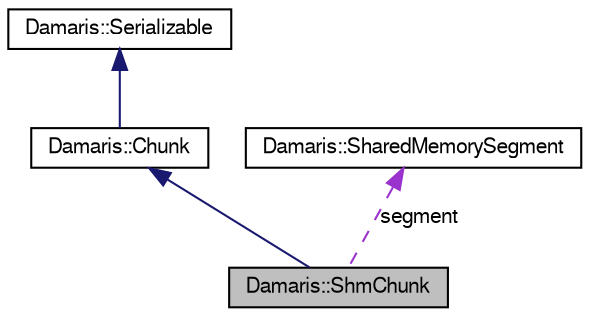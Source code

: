 digraph G
{
  edge [fontname="FreeSans",fontsize="10",labelfontname="FreeSans",labelfontsize="10"];
  node [fontname="FreeSans",fontsize="10",shape=record];
  Node1 [label="Damaris::ShmChunk",height=0.2,width=0.4,color="black", fillcolor="grey75", style="filled" fontcolor="black"];
  Node2 -> Node1 [dir=back,color="midnightblue",fontsize="10",style="solid",fontname="FreeSans"];
  Node2 [label="Damaris::Chunk",height=0.2,width=0.4,color="black", fillcolor="white", style="filled",URL="$class_damaris_1_1_chunk.html"];
  Node3 -> Node2 [dir=back,color="midnightblue",fontsize="10",style="solid",fontname="FreeSans"];
  Node3 [label="Damaris::Serializable",height=0.2,width=0.4,color="black", fillcolor="white", style="filled",URL="$class_damaris_1_1_serializable.html"];
  Node4 -> Node1 [dir=back,color="darkorchid3",fontsize="10",style="dashed",label="segment",fontname="FreeSans"];
  Node4 [label="Damaris::SharedMemorySegment",height=0.2,width=0.4,color="black", fillcolor="white", style="filled",URL="$class_damaris_1_1_shared_memory_segment.html"];
}

